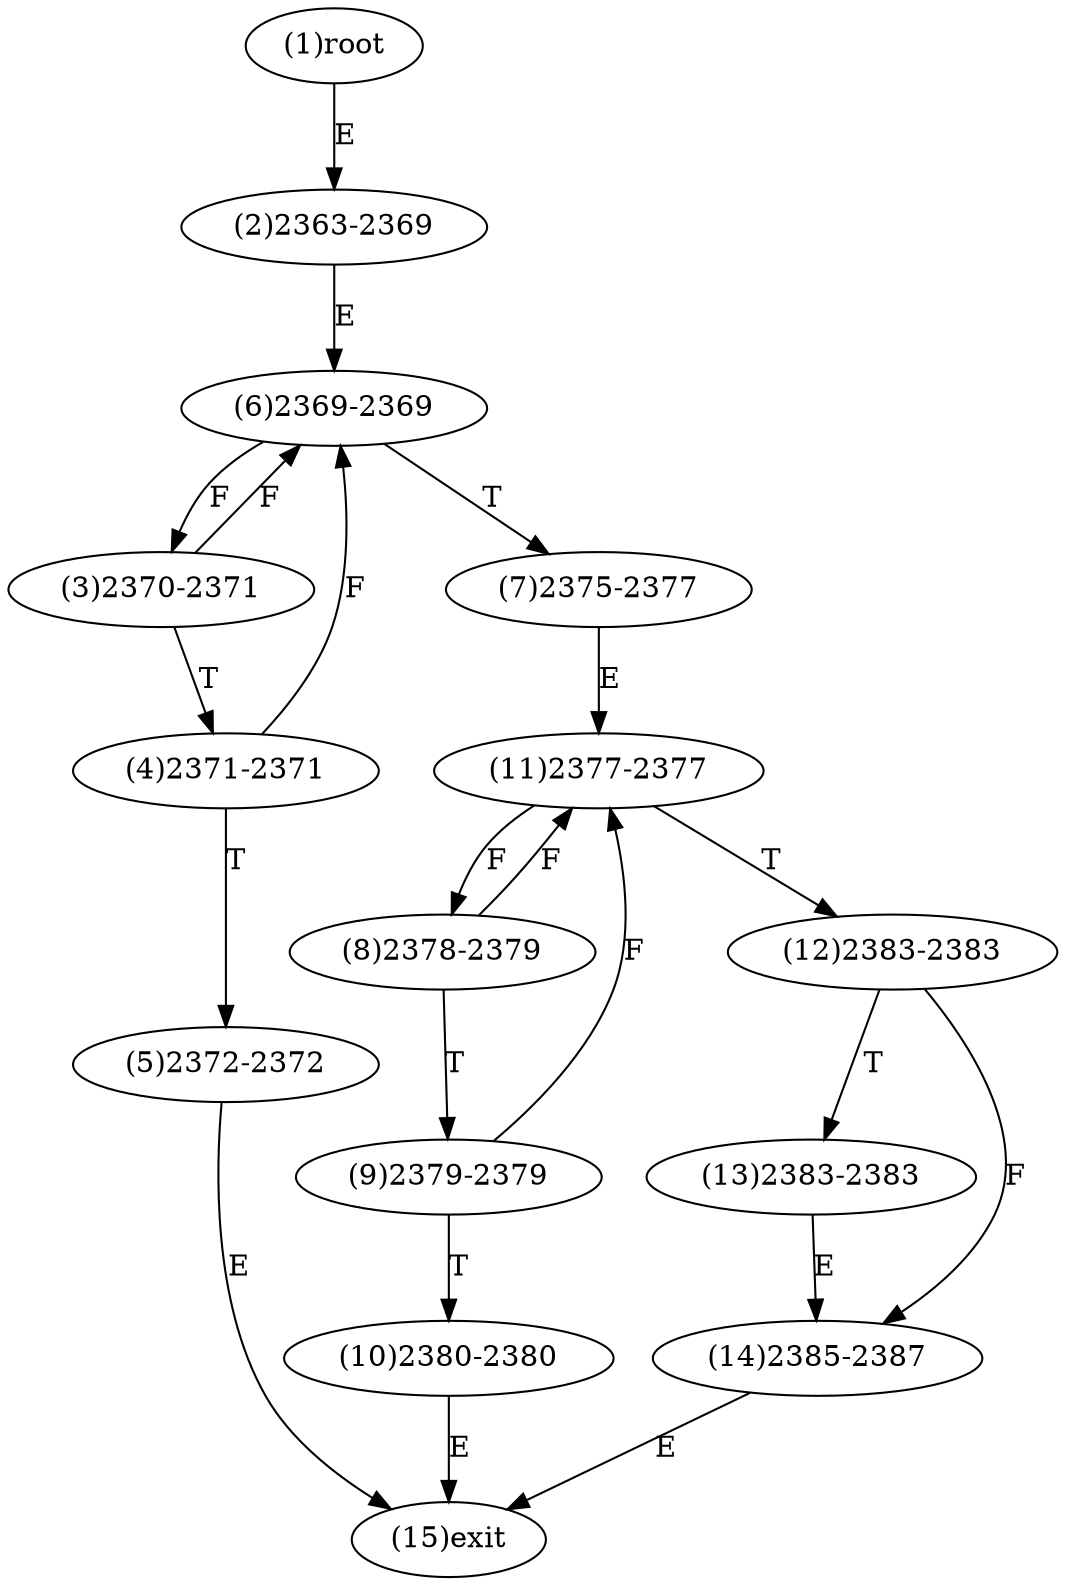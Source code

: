 digraph "" { 
1[ label="(1)root"];
2[ label="(2)2363-2369"];
3[ label="(3)2370-2371"];
4[ label="(4)2371-2371"];
5[ label="(5)2372-2372"];
6[ label="(6)2369-2369"];
7[ label="(7)2375-2377"];
8[ label="(8)2378-2379"];
9[ label="(9)2379-2379"];
10[ label="(10)2380-2380"];
11[ label="(11)2377-2377"];
12[ label="(12)2383-2383"];
13[ label="(13)2383-2383"];
14[ label="(14)2385-2387"];
15[ label="(15)exit"];
1->2[ label="E"];
2->6[ label="E"];
3->6[ label="F"];
3->4[ label="T"];
4->6[ label="F"];
4->5[ label="T"];
5->15[ label="E"];
6->3[ label="F"];
6->7[ label="T"];
7->11[ label="E"];
8->11[ label="F"];
8->9[ label="T"];
9->11[ label="F"];
9->10[ label="T"];
10->15[ label="E"];
11->8[ label="F"];
11->12[ label="T"];
12->14[ label="F"];
12->13[ label="T"];
13->14[ label="E"];
14->15[ label="E"];
}